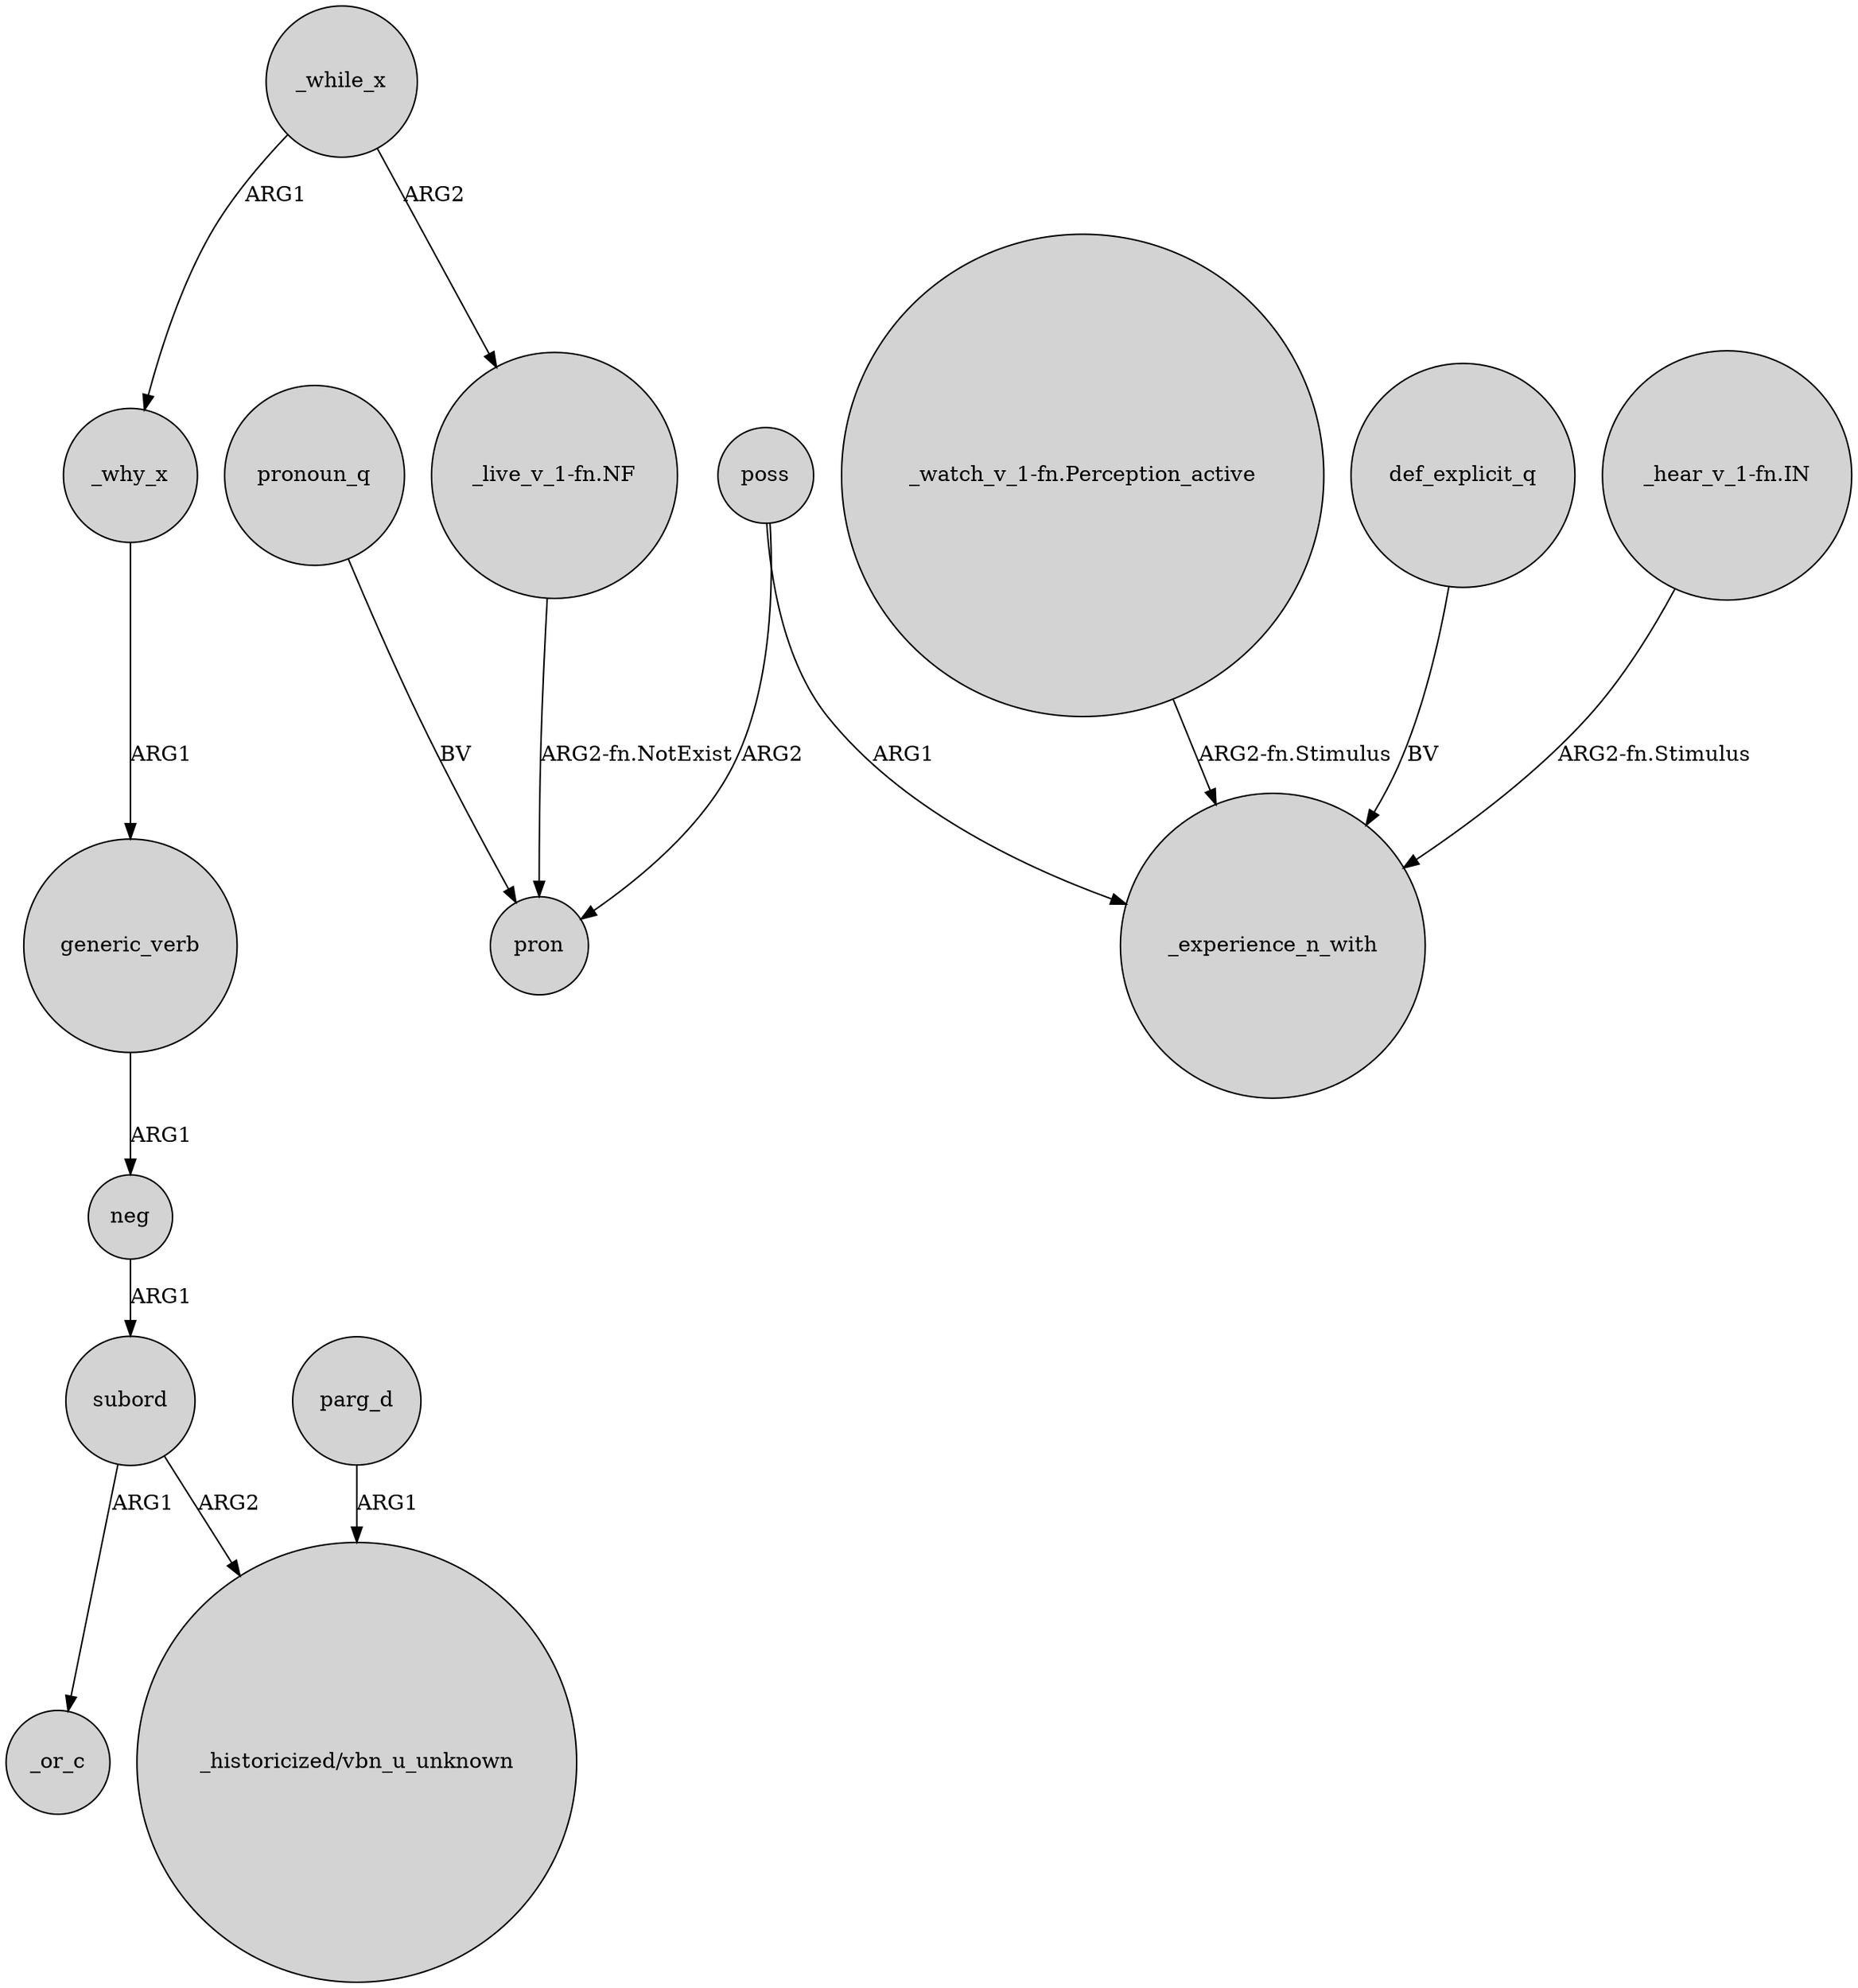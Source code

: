 digraph {
	node [shape=circle style=filled]
	_while_x -> _why_x [label=ARG1]
	"_watch_v_1-fn.Perception_active" -> _experience_n_with [label="ARG2-fn.Stimulus"]
	generic_verb -> neg [label=ARG1]
	_while_x -> "_live_v_1-fn.NF" [label=ARG2]
	subord -> "_historicized/vbn_u_unknown" [label=ARG2]
	poss -> _experience_n_with [label=ARG1]
	_why_x -> generic_verb [label=ARG1]
	poss -> pron [label=ARG2]
	subord -> _or_c [label=ARG1]
	parg_d -> "_historicized/vbn_u_unknown" [label=ARG1]
	neg -> subord [label=ARG1]
	def_explicit_q -> _experience_n_with [label=BV]
	"_hear_v_1-fn.IN" -> _experience_n_with [label="ARG2-fn.Stimulus"]
	"_live_v_1-fn.NF" -> pron [label="ARG2-fn.NotExist"]
	pronoun_q -> pron [label=BV]
}
